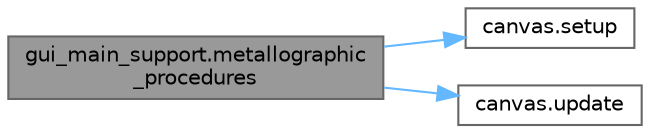 digraph "gui_main_support.metallographic_procedures"
{
 // LATEX_PDF_SIZE
  bgcolor="transparent";
  edge [fontname=Helvetica,fontsize=10,labelfontname=Helvetica,labelfontsize=10];
  node [fontname=Helvetica,fontsize=10,shape=box,height=0.2,width=0.4];
  rankdir="LR";
  Node1 [id="Node000001",label="gui_main_support.metallographic\l_procedures",height=0.2,width=0.4,color="gray40", fillcolor="grey60", style="filled", fontcolor="black",tooltip=" "];
  Node1 -> Node2 [id="edge3_Node000001_Node000002",color="steelblue1",style="solid",tooltip=" "];
  Node2 [id="Node000002",label="canvas.setup",height=0.2,width=0.4,color="grey40", fillcolor="white", style="filled",URL="$namespacecanvas.html#a931a01db090e91226128ba6d7042ae95",tooltip=" "];
  Node1 -> Node3 [id="edge4_Node000001_Node000003",color="steelblue1",style="solid",tooltip=" "];
  Node3 [id="Node000003",label="canvas.update",height=0.2,width=0.4,color="grey40", fillcolor="white", style="filled",URL="$namespacecanvas.html#a2f241233af741dd1a7f3d762ceb9ff42",tooltip=" "];
}

